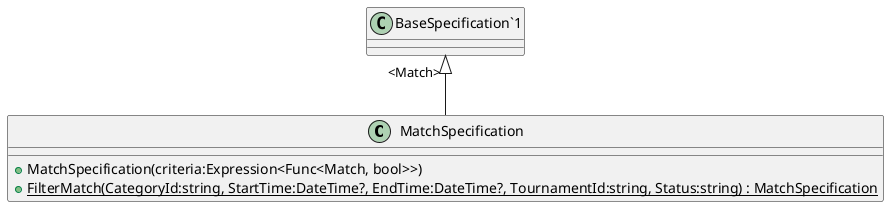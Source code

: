 @startuml
class MatchSpecification {
    + MatchSpecification(criteria:Expression<Func<Match, bool>>)
    + {static} FilterMatch(CategoryId:string, StartTime:DateTime?, EndTime:DateTime?, TournamentId:string, Status:string) : MatchSpecification
}
"BaseSpecification`1" "<Match>" <|-- MatchSpecification
@enduml
